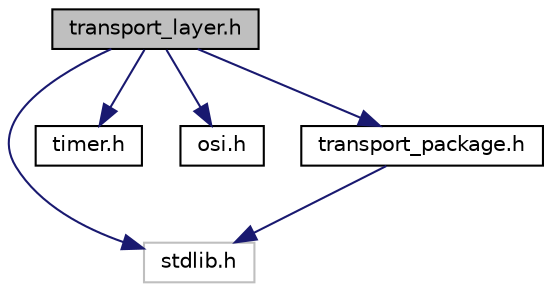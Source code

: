 digraph "transport_layer.h"
{
  edge [fontname="Helvetica",fontsize="10",labelfontname="Helvetica",labelfontsize="10"];
  node [fontname="Helvetica",fontsize="10",shape=record];
  Node0 [label="transport_layer.h",height=0.2,width=0.4,color="black", fillcolor="grey75", style="filled", fontcolor="black"];
  Node0 -> Node1 [color="midnightblue",fontsize="10",style="solid",fontname="Helvetica"];
  Node1 [label="stdlib.h",height=0.2,width=0.4,color="grey75", fillcolor="white", style="filled"];
  Node0 -> Node2 [color="midnightblue",fontsize="10",style="solid",fontname="Helvetica"];
  Node2 [label="timer.h",height=0.2,width=0.4,color="black", fillcolor="white", style="filled",URL="$timer_8h.html",tooltip="Contains the API declarations for the timer objects."];
  Node0 -> Node3 [color="midnightblue",fontsize="10",style="solid",fontname="Helvetica"];
  Node3 [label="osi.h",height=0.2,width=0.4,color="black", fillcolor="white", style="filled",URL="$osi_8h.html",tooltip="Contains the externally visible API of the OSI-stack.  Students are not required to understand the de..."];
  Node0 -> Node4 [color="midnightblue",fontsize="10",style="solid",fontname="Helvetica"];
  Node4 [label="transport_package.h",height=0.2,width=0.4,color="black", fillcolor="white", style="filled",URL="$transport__package_8h.html",tooltip="Contains the externally visible declarations for the transport packages abstraction."];
  Node4 -> Node1 [color="midnightblue",fontsize="10",style="solid",fontname="Helvetica"];
}
